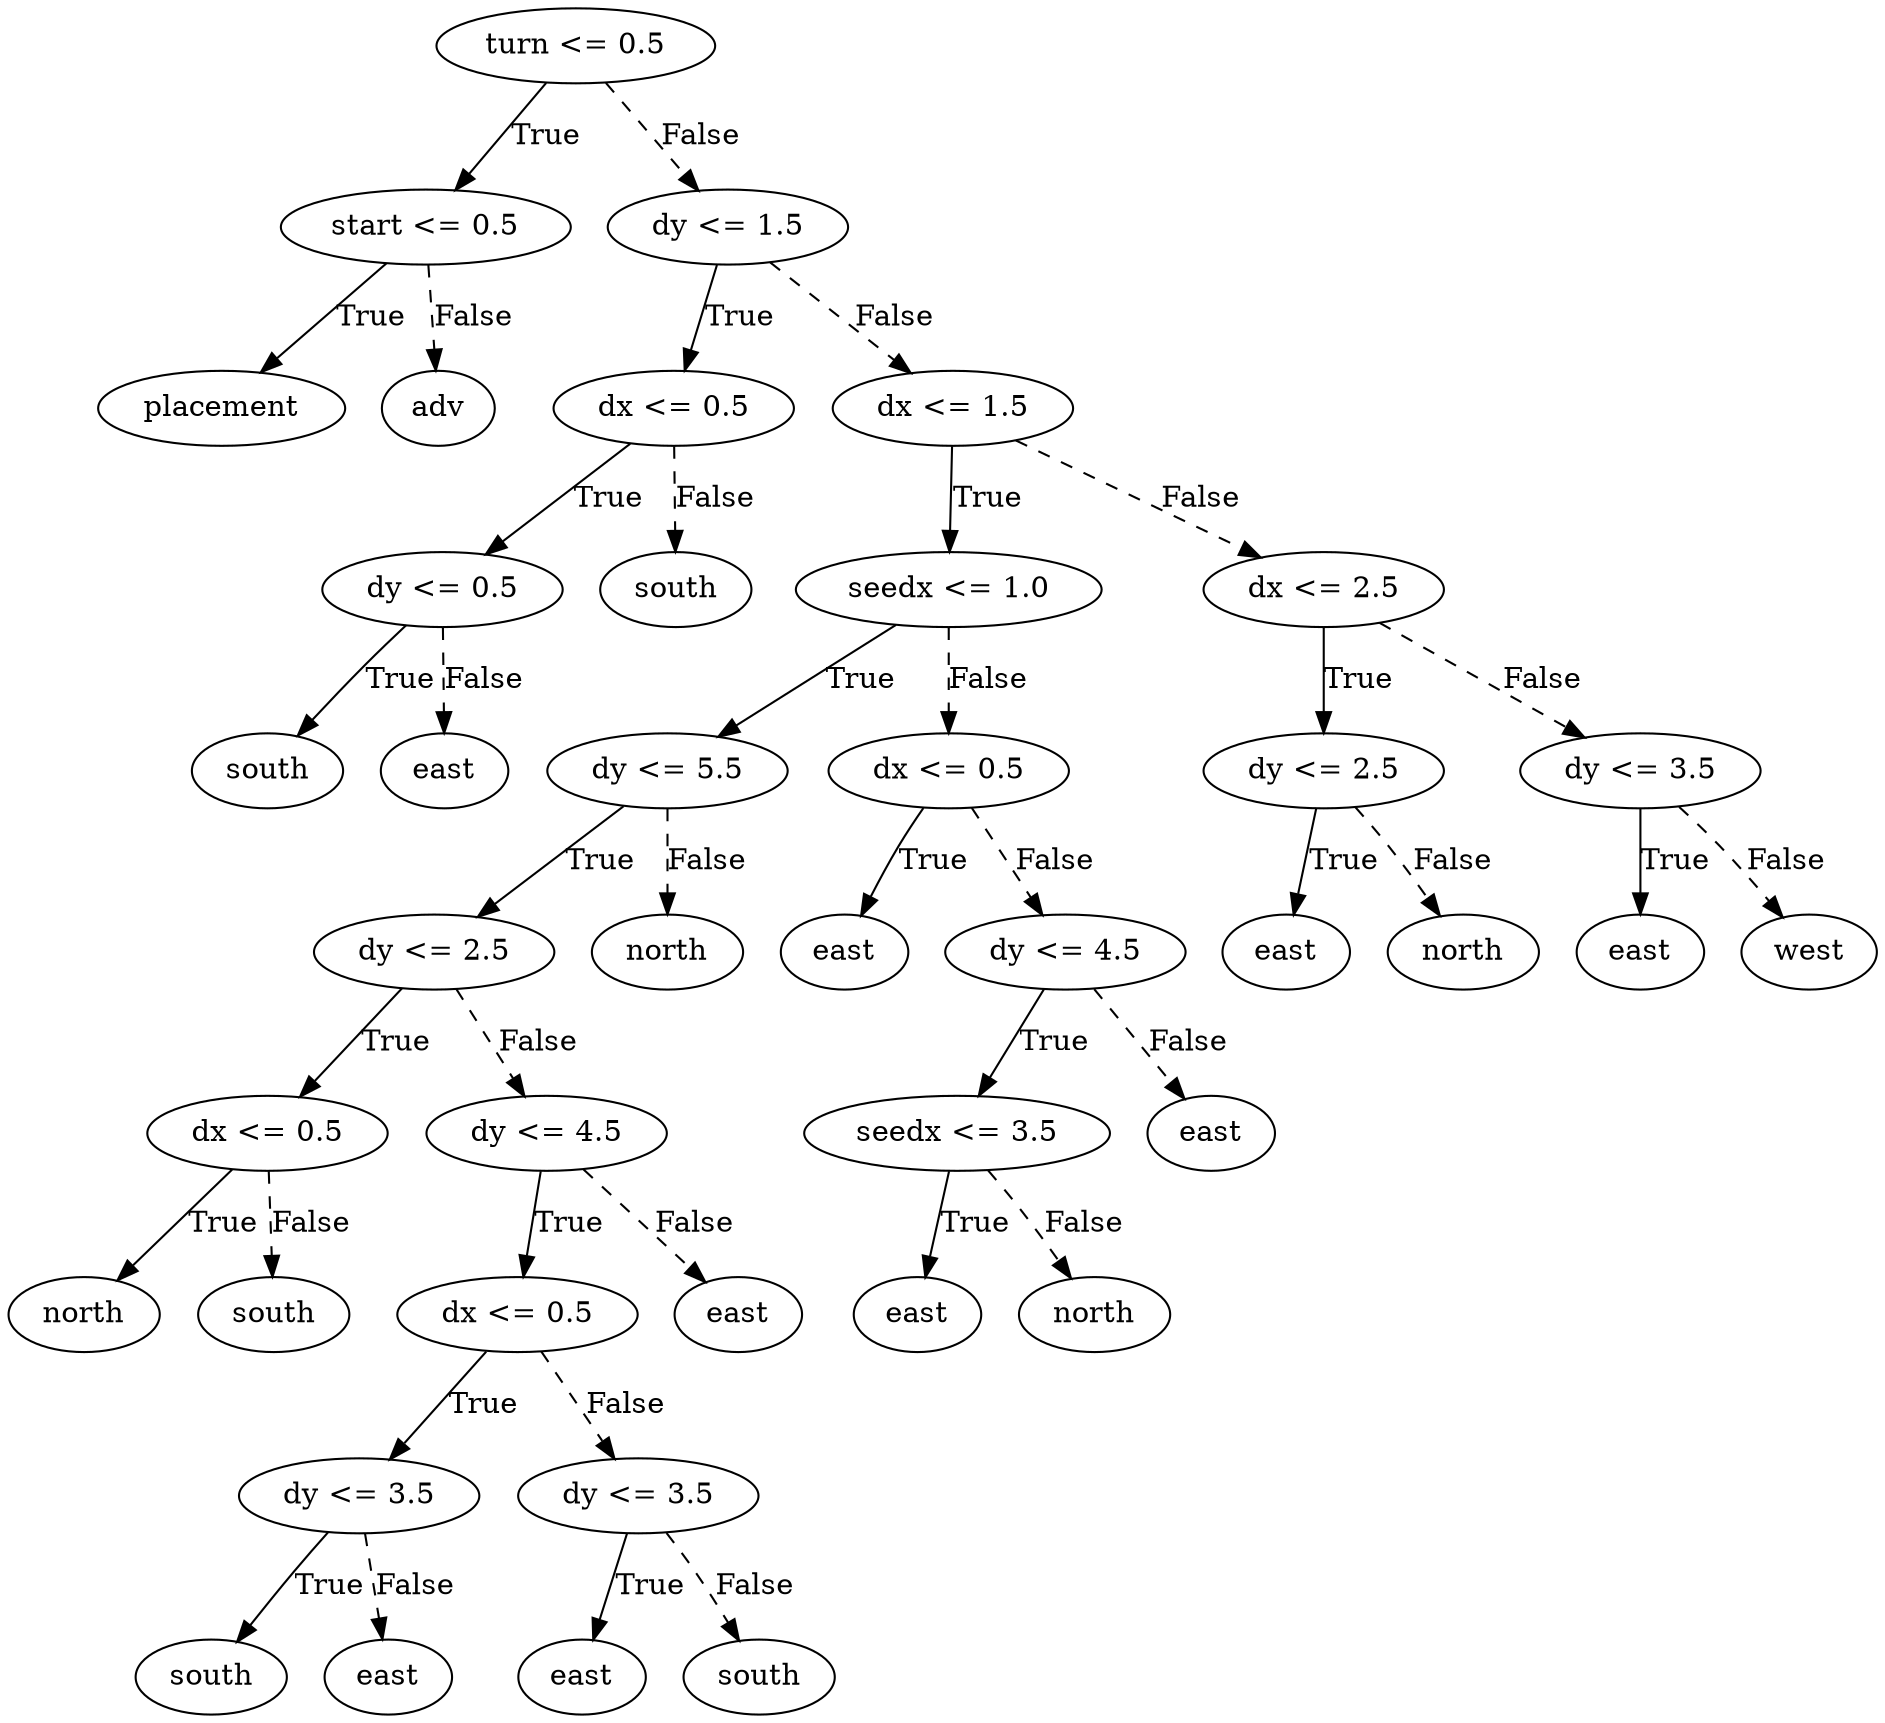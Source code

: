digraph {
0 [label="turn <= 0.5"];
1 [label="start <= 0.5"];
2 [label="placement"];
1 -> 2 [label="True"];
3 [label="adv"];
1 -> 3 [style="dashed", label="False"];
0 -> 1 [label="True"];
4 [label="dy <= 1.5"];
5 [label="dx <= 0.5"];
6 [label="dy <= 0.5"];
7 [label="south"];
6 -> 7 [label="True"];
8 [label="east"];
6 -> 8 [style="dashed", label="False"];
5 -> 6 [label="True"];
9 [label="south"];
5 -> 9 [style="dashed", label="False"];
4 -> 5 [label="True"];
10 [label="dx <= 1.5"];
11 [label="seedx <= 1.0"];
12 [label="dy <= 5.5"];
13 [label="dy <= 2.5"];
14 [label="dx <= 0.5"];
15 [label="north"];
14 -> 15 [label="True"];
16 [label="south"];
14 -> 16 [style="dashed", label="False"];
13 -> 14 [label="True"];
17 [label="dy <= 4.5"];
18 [label="dx <= 0.5"];
19 [label="dy <= 3.5"];
20 [label="south"];
19 -> 20 [label="True"];
21 [label="east"];
19 -> 21 [style="dashed", label="False"];
18 -> 19 [label="True"];
22 [label="dy <= 3.5"];
23 [label="east"];
22 -> 23 [label="True"];
24 [label="south"];
22 -> 24 [style="dashed", label="False"];
18 -> 22 [style="dashed", label="False"];
17 -> 18 [label="True"];
25 [label="east"];
17 -> 25 [style="dashed", label="False"];
13 -> 17 [style="dashed", label="False"];
12 -> 13 [label="True"];
26 [label="north"];
12 -> 26 [style="dashed", label="False"];
11 -> 12 [label="True"];
27 [label="dx <= 0.5"];
28 [label="east"];
27 -> 28 [label="True"];
29 [label="dy <= 4.5"];
30 [label="seedx <= 3.5"];
31 [label="east"];
30 -> 31 [label="True"];
32 [label="north"];
30 -> 32 [style="dashed", label="False"];
29 -> 30 [label="True"];
33 [label="east"];
29 -> 33 [style="dashed", label="False"];
27 -> 29 [style="dashed", label="False"];
11 -> 27 [style="dashed", label="False"];
10 -> 11 [label="True"];
34 [label="dx <= 2.5"];
35 [label="dy <= 2.5"];
36 [label="east"];
35 -> 36 [label="True"];
37 [label="north"];
35 -> 37 [style="dashed", label="False"];
34 -> 35 [label="True"];
38 [label="dy <= 3.5"];
39 [label="east"];
38 -> 39 [label="True"];
40 [label="west"];
38 -> 40 [style="dashed", label="False"];
34 -> 38 [style="dashed", label="False"];
10 -> 34 [style="dashed", label="False"];
4 -> 10 [style="dashed", label="False"];
0 -> 4 [style="dashed", label="False"];

}